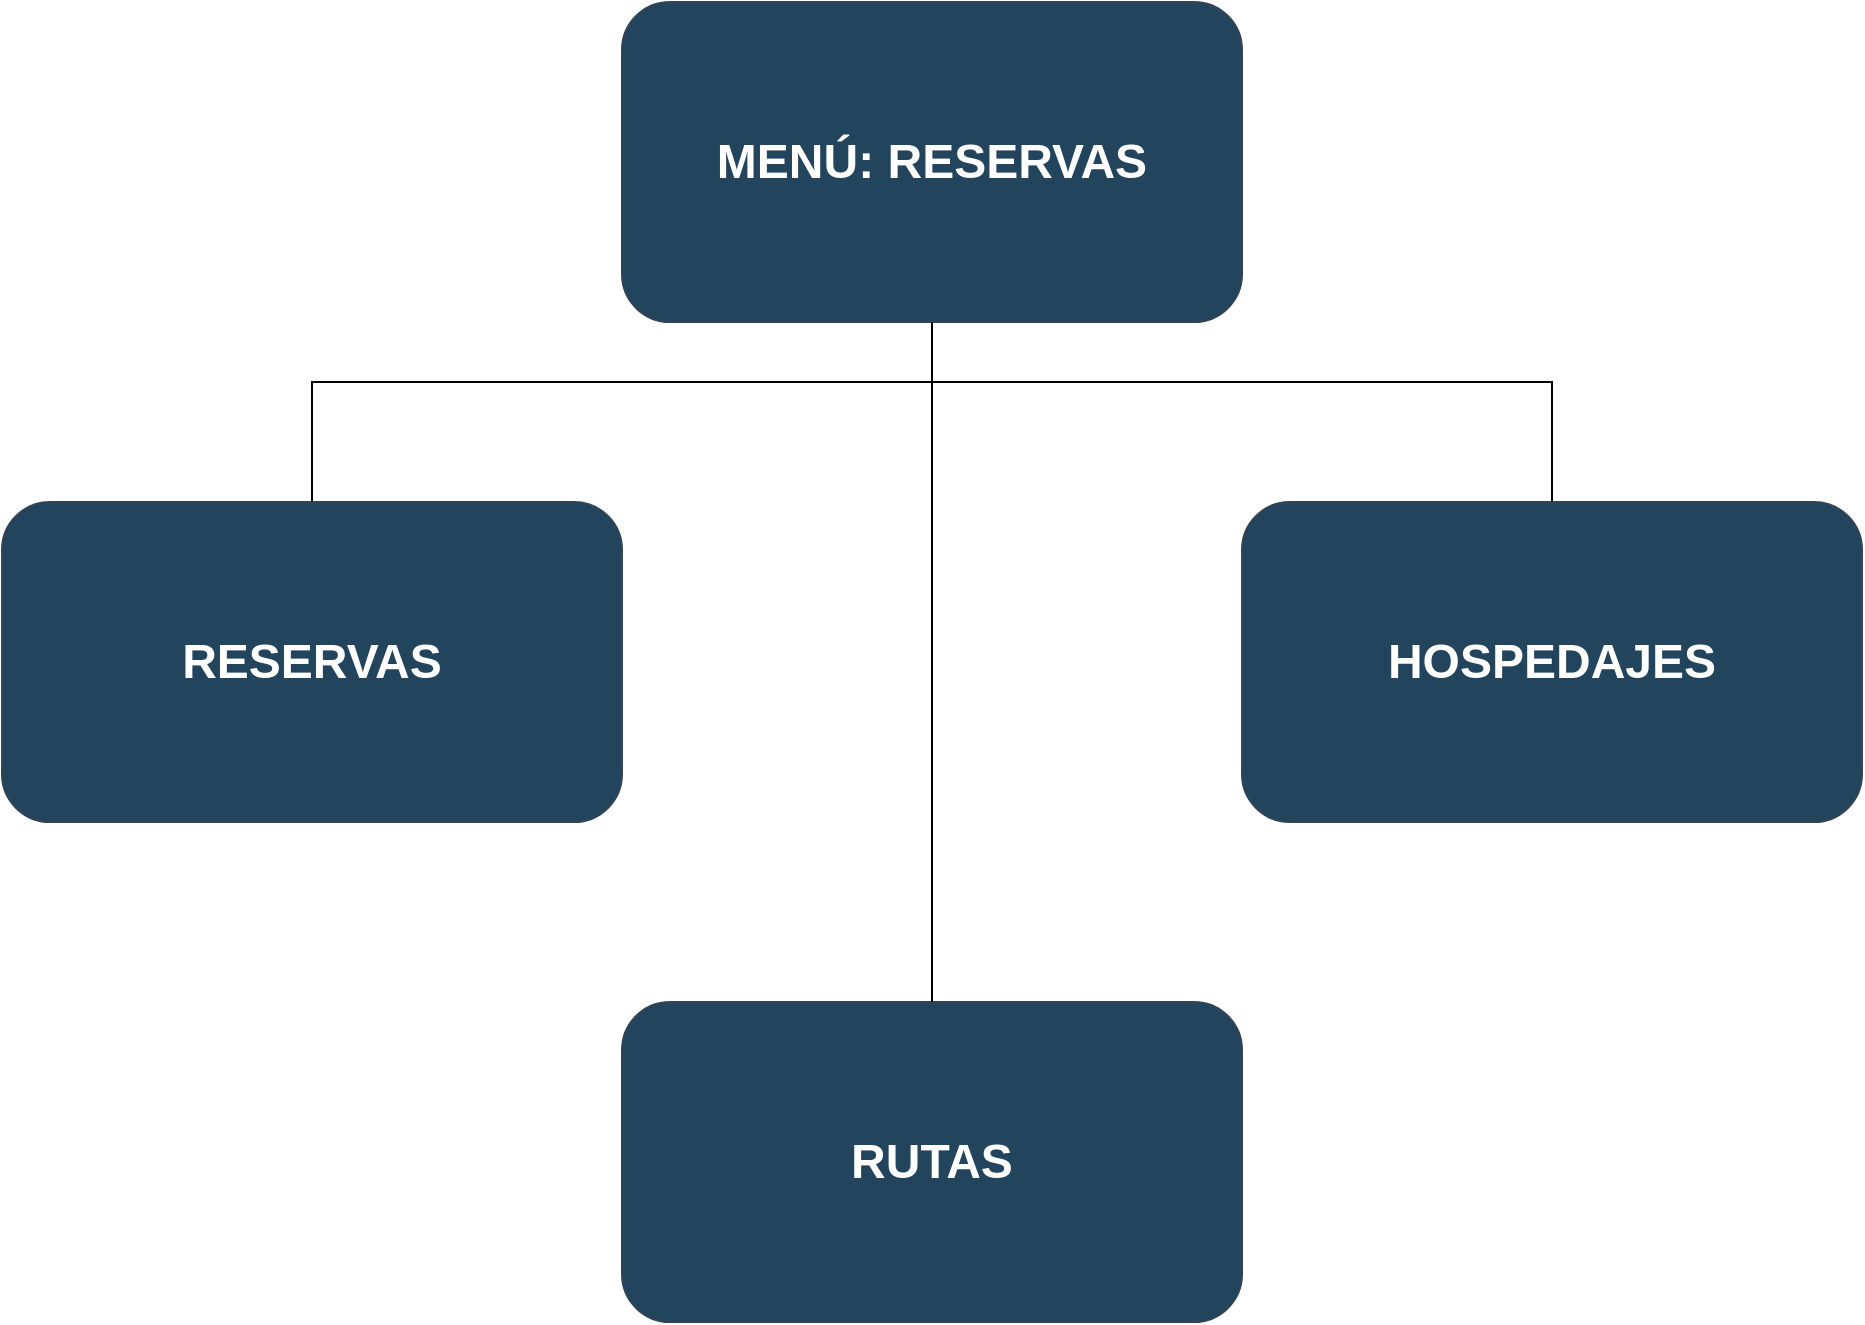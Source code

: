 <mxfile version="26.2.10">
  <diagram name="Page-1" id="2c0d36ab-eaac-3732-788b-9136903baeff">
    <mxGraphModel dx="2380" dy="1295" grid="1" gridSize="10" guides="1" tooltips="1" connect="1" arrows="1" fold="1" page="1" pageScale="1.5" pageWidth="1169" pageHeight="827" background="none" math="0" shadow="0">
      <root>
        <mxCell id="0" />
        <mxCell id="1" parent="0" />
        <mxCell id="vIU2pxsFmPDskn5fKLDd-1" value="&lt;font style=&quot;font-size: 24px;&quot;&gt;&lt;b&gt;MENÚ: RESERVAS&lt;/b&gt;&lt;/font&gt;" style="rounded=1;whiteSpace=wrap;html=1;fillColor=light-dark(#23445d, #7d8c9b);strokeColor=#314354;fontColor=#ffffff;" vertex="1" parent="1">
          <mxGeometry x="490" y="170" width="310" height="160" as="geometry" />
        </mxCell>
        <mxCell id="vIU2pxsFmPDskn5fKLDd-2" value="&lt;font style=&quot;font-size: 24px;&quot;&gt;&lt;b&gt;RESERVAS&lt;/b&gt;&lt;/font&gt;" style="rounded=1;whiteSpace=wrap;html=1;fillColor=light-dark(#23445d, #7d8c9b);strokeColor=#314354;fontColor=#ffffff;" vertex="1" parent="1">
          <mxGeometry x="180" y="420" width="310" height="160" as="geometry" />
        </mxCell>
        <mxCell id="vIU2pxsFmPDskn5fKLDd-3" value="&lt;font style=&quot;font-size: 24px;&quot;&gt;&lt;b&gt;RUTAS&lt;/b&gt;&lt;/font&gt;" style="rounded=1;whiteSpace=wrap;html=1;fillColor=light-dark(#23445d, #7d8c9b);strokeColor=#314354;fontColor=#ffffff;" vertex="1" parent="1">
          <mxGeometry x="490" y="670" width="310" height="160" as="geometry" />
        </mxCell>
        <mxCell id="vIU2pxsFmPDskn5fKLDd-4" value="&lt;font style=&quot;font-size: 24px;&quot;&gt;&lt;b&gt;HOSPEDAJES&lt;/b&gt;&lt;/font&gt;" style="rounded=1;whiteSpace=wrap;html=1;fillColor=light-dark(#23445d, #7d8c9b);strokeColor=#314354;fontColor=#ffffff;" vertex="1" parent="1">
          <mxGeometry x="800" y="420" width="310" height="160" as="geometry" />
        </mxCell>
        <mxCell id="vIU2pxsFmPDskn5fKLDd-5" value="" style="endArrow=none;html=1;rounded=0;exitX=0.5;exitY=0;exitDx=0;exitDy=0;entryX=0.5;entryY=1;entryDx=0;entryDy=0;" edge="1" parent="1" source="vIU2pxsFmPDskn5fKLDd-2" target="vIU2pxsFmPDskn5fKLDd-1">
          <mxGeometry width="50" height="50" relative="1" as="geometry">
            <mxPoint x="600" y="640" as="sourcePoint" />
            <mxPoint x="650" y="590" as="targetPoint" />
            <Array as="points">
              <mxPoint x="335" y="360" />
              <mxPoint x="645" y="360" />
            </Array>
          </mxGeometry>
        </mxCell>
        <mxCell id="vIU2pxsFmPDskn5fKLDd-6" value="" style="endArrow=none;html=1;rounded=0;exitX=0.5;exitY=0;exitDx=0;exitDy=0;entryX=0.5;entryY=1;entryDx=0;entryDy=0;" edge="1" parent="1" source="vIU2pxsFmPDskn5fKLDd-4" target="vIU2pxsFmPDskn5fKLDd-1">
          <mxGeometry width="50" height="50" relative="1" as="geometry">
            <mxPoint x="540" y="540" as="sourcePoint" />
            <mxPoint x="695" y="370" as="targetPoint" />
            <Array as="points">
              <mxPoint x="955" y="360" />
              <mxPoint x="645" y="360" />
            </Array>
          </mxGeometry>
        </mxCell>
        <mxCell id="vIU2pxsFmPDskn5fKLDd-7" value="" style="endArrow=none;html=1;rounded=0;entryX=0.5;entryY=1;entryDx=0;entryDy=0;exitX=0.5;exitY=0;exitDx=0;exitDy=0;" edge="1" parent="1" source="vIU2pxsFmPDskn5fKLDd-3" target="vIU2pxsFmPDskn5fKLDd-1">
          <mxGeometry width="50" height="50" relative="1" as="geometry">
            <mxPoint x="600" y="640" as="sourcePoint" />
            <mxPoint x="650" y="590" as="targetPoint" />
          </mxGeometry>
        </mxCell>
      </root>
    </mxGraphModel>
  </diagram>
</mxfile>
